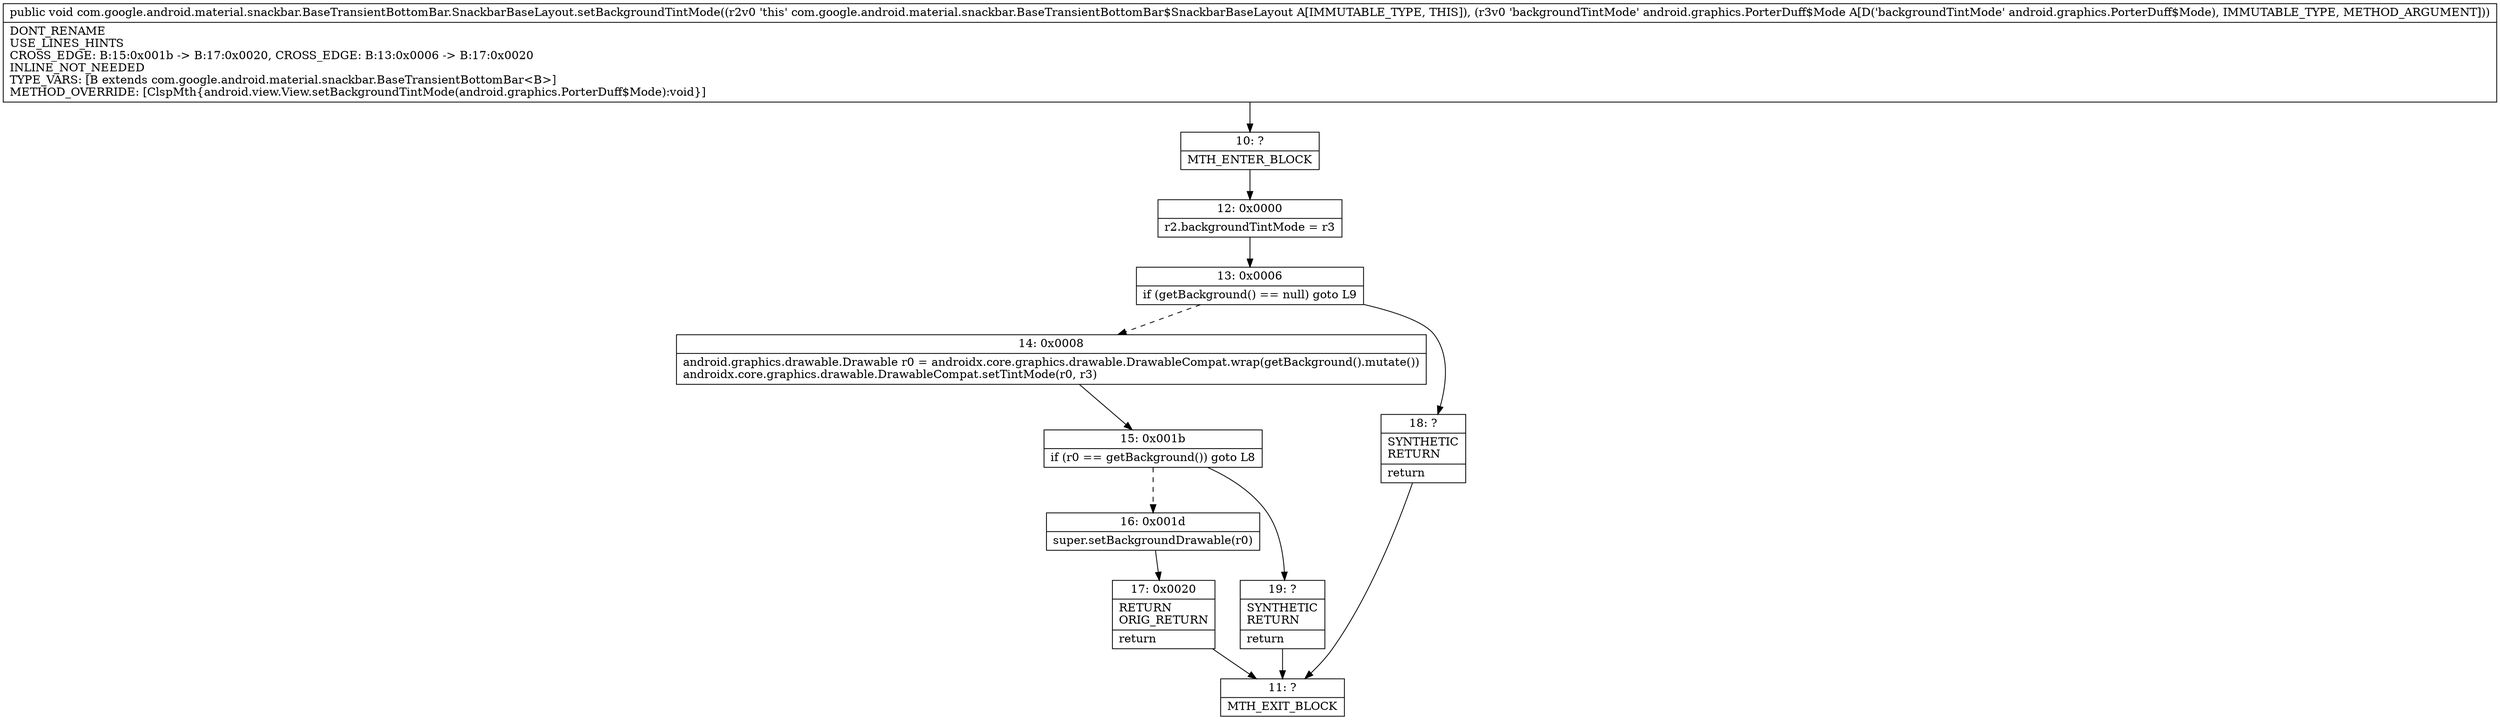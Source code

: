 digraph "CFG forcom.google.android.material.snackbar.BaseTransientBottomBar.SnackbarBaseLayout.setBackgroundTintMode(Landroid\/graphics\/PorterDuff$Mode;)V" {
Node_10 [shape=record,label="{10\:\ ?|MTH_ENTER_BLOCK\l}"];
Node_12 [shape=record,label="{12\:\ 0x0000|r2.backgroundTintMode = r3\l}"];
Node_13 [shape=record,label="{13\:\ 0x0006|if (getBackground() == null) goto L9\l}"];
Node_14 [shape=record,label="{14\:\ 0x0008|android.graphics.drawable.Drawable r0 = androidx.core.graphics.drawable.DrawableCompat.wrap(getBackground().mutate())\landroidx.core.graphics.drawable.DrawableCompat.setTintMode(r0, r3)\l}"];
Node_15 [shape=record,label="{15\:\ 0x001b|if (r0 == getBackground()) goto L8\l}"];
Node_16 [shape=record,label="{16\:\ 0x001d|super.setBackgroundDrawable(r0)\l}"];
Node_17 [shape=record,label="{17\:\ 0x0020|RETURN\lORIG_RETURN\l|return\l}"];
Node_11 [shape=record,label="{11\:\ ?|MTH_EXIT_BLOCK\l}"];
Node_19 [shape=record,label="{19\:\ ?|SYNTHETIC\lRETURN\l|return\l}"];
Node_18 [shape=record,label="{18\:\ ?|SYNTHETIC\lRETURN\l|return\l}"];
MethodNode[shape=record,label="{public void com.google.android.material.snackbar.BaseTransientBottomBar.SnackbarBaseLayout.setBackgroundTintMode((r2v0 'this' com.google.android.material.snackbar.BaseTransientBottomBar$SnackbarBaseLayout A[IMMUTABLE_TYPE, THIS]), (r3v0 'backgroundTintMode' android.graphics.PorterDuff$Mode A[D('backgroundTintMode' android.graphics.PorterDuff$Mode), IMMUTABLE_TYPE, METHOD_ARGUMENT]))  | DONT_RENAME\lUSE_LINES_HINTS\lCROSS_EDGE: B:15:0x001b \-\> B:17:0x0020, CROSS_EDGE: B:13:0x0006 \-\> B:17:0x0020\lINLINE_NOT_NEEDED\lTYPE_VARS: [B extends com.google.android.material.snackbar.BaseTransientBottomBar\<B\>]\lMETHOD_OVERRIDE: [ClspMth\{android.view.View.setBackgroundTintMode(android.graphics.PorterDuff$Mode):void\}]\l}"];
MethodNode -> Node_10;Node_10 -> Node_12;
Node_12 -> Node_13;
Node_13 -> Node_14[style=dashed];
Node_13 -> Node_18;
Node_14 -> Node_15;
Node_15 -> Node_16[style=dashed];
Node_15 -> Node_19;
Node_16 -> Node_17;
Node_17 -> Node_11;
Node_19 -> Node_11;
Node_18 -> Node_11;
}

